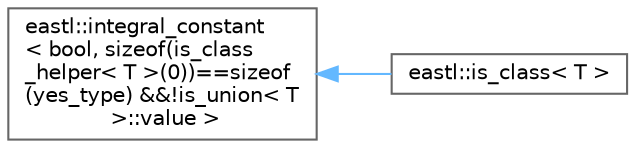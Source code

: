 digraph "类继承关系图"
{
 // LATEX_PDF_SIZE
  bgcolor="transparent";
  edge [fontname=Helvetica,fontsize=10,labelfontname=Helvetica,labelfontsize=10];
  node [fontname=Helvetica,fontsize=10,shape=box,height=0.2,width=0.4];
  rankdir="LR";
  Node0 [id="Node000000",label="eastl::integral_constant\l\< bool, sizeof(is_class\l_helper\< T \>(0))==sizeof\l(yes_type) &&!is_union\< T\l \>::value \>",height=0.2,width=0.4,color="grey40", fillcolor="white", style="filled",URL="$structeastl_1_1integral__constant.html",tooltip=" "];
  Node0 -> Node1 [id="edge791_Node000000_Node000001",dir="back",color="steelblue1",style="solid",tooltip=" "];
  Node1 [id="Node000001",label="eastl::is_class\< T \>",height=0.2,width=0.4,color="grey40", fillcolor="white", style="filled",URL="$structeastl_1_1is__class.html",tooltip=" "];
}
